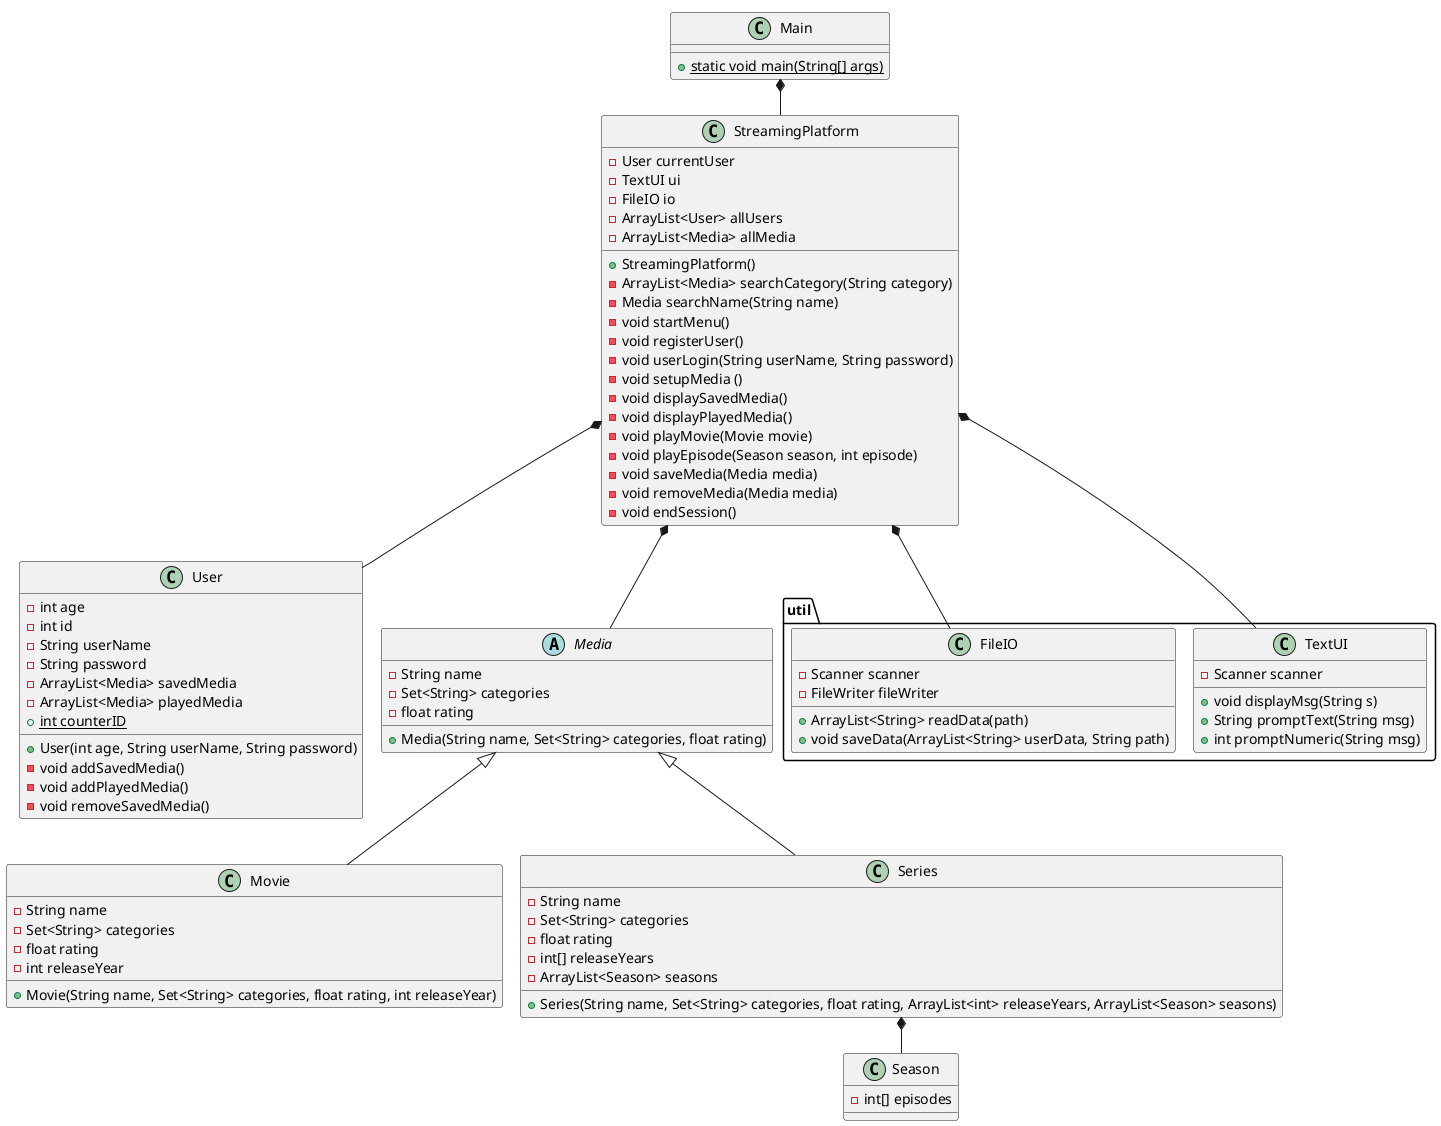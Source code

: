 @startuml
'https://plantuml.com/sequence-diagram


!pragma layout smetana

class Main{
+ {static}static void main(String[] args)
}

class StreamingPlatform{
'attributes
- User currentUser
- TextUI ui
- FileIO io
- ArrayList<User> allUsers
- ArrayList<Media> allMedia

'methods
+ StreamingPlatform()
- ArrayList<Media> searchCategory(String category)
- Media searchName(String name)
- void startMenu()
- void registerUser()
- void userLogin(String userName, String password)
- void setupMedia ()
- void displaySavedMedia()
- void displayPlayedMedia()
- void playMovie(Movie movie)
- void playEpisode(Season season, int episode)
- void saveMedia(Media media)
- void removeMedia(Media media)
- void endSession()
}

class User {
 - int age
 - int id
 - String userName
 - String password
 - ArrayList<Media> savedMedia
 - ArrayList<Media> playedMedia
 + {static} int counterID
 + User(int age, String userName, String password)
 - void addSavedMedia()
 - void addPlayedMedia()
 - void removeSavedMedia()
}

abstract class Media{
- String name
- Set<String> categories
- float rating
+ Media(String name, Set<String> categories, float rating)
}

class Movie {
- String name
- Set<String> categories
- float rating
- int releaseYear
+ Movie(String name, Set<String> categories, float rating, int releaseYear)
}

class Series {
- String name
- Set<String> categories
- float rating
- int[] releaseYears
- ArrayList<Season> seasons
+ Series(String name, Set<String> categories, float rating, ArrayList<int> releaseYears, ArrayList<Season> seasons)
}

class Season{
- int[] episodes
}

package "util" {
class TextUI {
 - Scanner scanner
 + void displayMsg(String s)
 + String promptText(String msg)
 + int promptNumeric(String msg)
}

class FileIO{
 - Scanner scanner
 - FileWriter fileWriter
 + ArrayList<String> readData(path)
 + void saveData(ArrayList<String> userData, String path)
}


Main *-- StreamingPlatform
StreamingPlatform *-- User
StreamingPlatform *-- Media
StreamingPlatform *-- TextUI
StreamingPlatform *-- FileIO
Series *-- Season

Media <|-- Series
Media <|-- Movie




@enduml